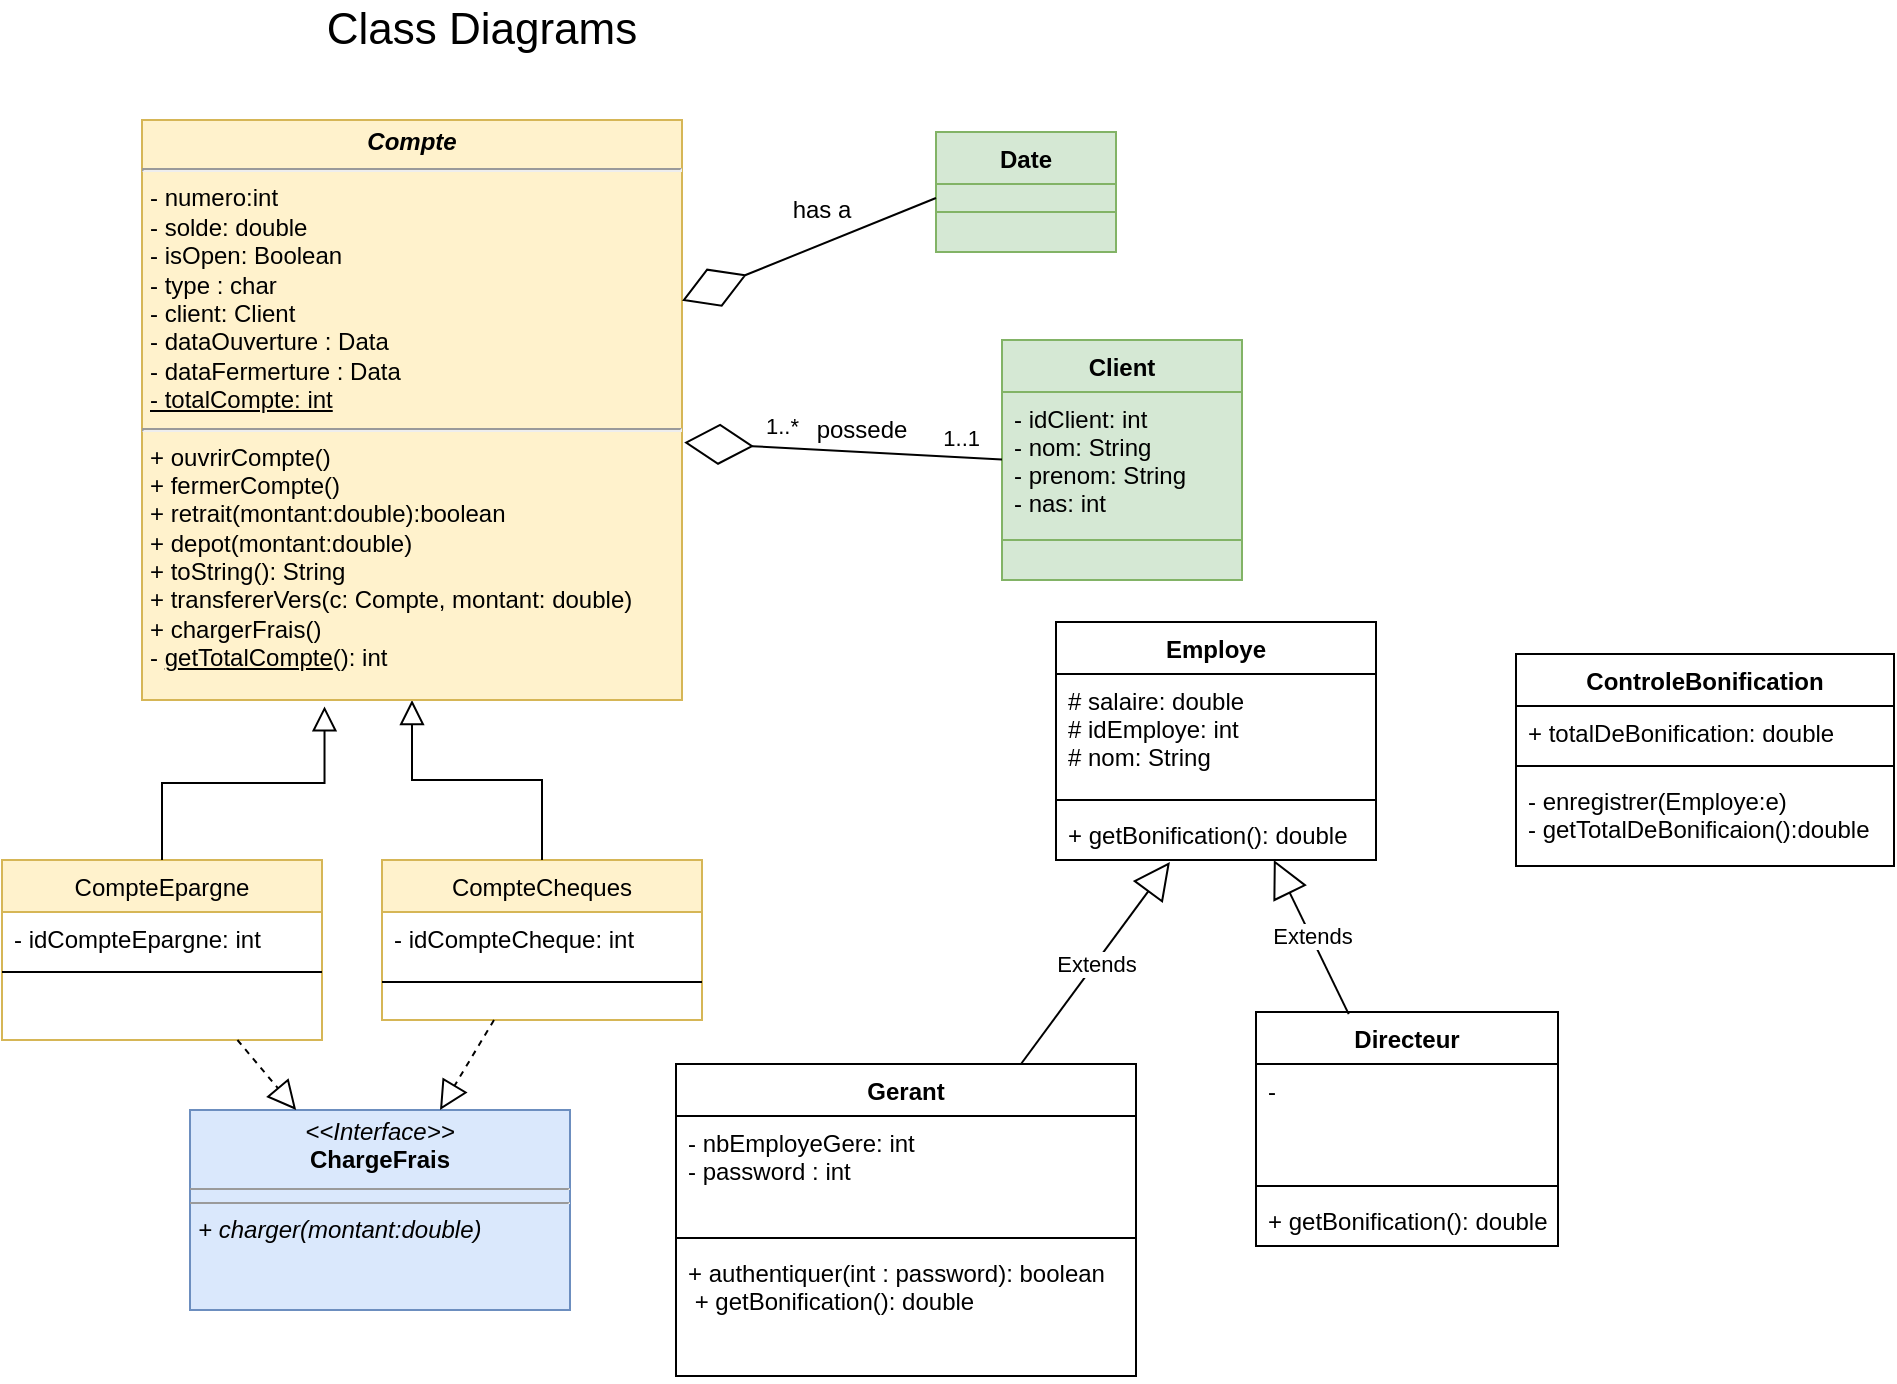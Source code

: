 <mxfile version="20.3.6" type="github">
  <diagram id="C5RBs43oDa-KdzZeNtuy" name="Page-1">
    <mxGraphModel dx="2361" dy="851" grid="0" gridSize="10" guides="1" tooltips="1" connect="1" arrows="1" fold="1" page="1" pageScale="1" pageWidth="3300" pageHeight="4681" background="none" math="0" shadow="0">
      <root>
        <mxCell id="WIyWlLk6GJQsqaUBKTNV-0" />
        <mxCell id="WIyWlLk6GJQsqaUBKTNV-1" parent="WIyWlLk6GJQsqaUBKTNV-0" />
        <mxCell id="zkfFHV4jXpPFQw0GAbJ--6" value="CompteEpargne" style="swimlane;fontStyle=0;align=center;verticalAlign=top;childLayout=stackLayout;horizontal=1;startSize=26;horizontalStack=0;resizeParent=1;resizeLast=0;collapsible=1;marginBottom=0;rounded=0;shadow=0;strokeWidth=1;fillColor=#fff2cc;strokeColor=#d6b656;" parent="WIyWlLk6GJQsqaUBKTNV-1" vertex="1">
          <mxGeometry x="350" y="490" width="160" height="90" as="geometry">
            <mxRectangle x="130" y="380" width="160" height="26" as="alternateBounds" />
          </mxGeometry>
        </mxCell>
        <mxCell id="zkfFHV4jXpPFQw0GAbJ--7" value="- idCompteEpargne: int" style="text;align=left;verticalAlign=top;spacingLeft=4;spacingRight=4;overflow=hidden;rotatable=0;points=[[0,0.5],[1,0.5]];portConstraint=eastwest;rounded=0;" parent="zkfFHV4jXpPFQw0GAbJ--6" vertex="1">
          <mxGeometry y="26" width="160" height="26" as="geometry" />
        </mxCell>
        <mxCell id="zkfFHV4jXpPFQw0GAbJ--9" value="" style="line;html=1;strokeWidth=1;align=left;verticalAlign=middle;spacingTop=-1;spacingLeft=3;spacingRight=3;rotatable=0;labelPosition=right;points=[];portConstraint=eastwest;rounded=0;" parent="zkfFHV4jXpPFQw0GAbJ--6" vertex="1">
          <mxGeometry y="52" width="160" height="8" as="geometry" />
        </mxCell>
        <mxCell id="zkfFHV4jXpPFQw0GAbJ--12" value="" style="endArrow=block;endSize=10;endFill=0;shadow=0;strokeWidth=1;rounded=0;edgeStyle=elbowEdgeStyle;elbow=vertical;entryX=0.338;entryY=1.011;entryDx=0;entryDy=0;entryPerimeter=0;" parent="WIyWlLk6GJQsqaUBKTNV-1" source="zkfFHV4jXpPFQw0GAbJ--6" target="_MTWqf9SRNEw3pyUUmgT-0" edge="1">
          <mxGeometry width="160" relative="1" as="geometry">
            <mxPoint x="380" y="323" as="sourcePoint" />
            <mxPoint x="380" y="323" as="targetPoint" />
          </mxGeometry>
        </mxCell>
        <mxCell id="zkfFHV4jXpPFQw0GAbJ--13" value="CompteCheques" style="swimlane;fontStyle=0;align=center;verticalAlign=top;childLayout=stackLayout;horizontal=1;startSize=26;horizontalStack=0;resizeParent=1;resizeLast=0;collapsible=1;marginBottom=0;rounded=0;shadow=0;strokeWidth=1;fillColor=#fff2cc;strokeColor=#d6b656;" parent="WIyWlLk6GJQsqaUBKTNV-1" vertex="1">
          <mxGeometry x="540" y="490" width="160" height="80" as="geometry">
            <mxRectangle x="340" y="380" width="170" height="26" as="alternateBounds" />
          </mxGeometry>
        </mxCell>
        <mxCell id="pECvpRmc9OV7uY2iToRv-15" value="- idCompteCheque: int" style="text;strokeColor=none;fillColor=none;align=left;verticalAlign=top;spacingLeft=4;spacingRight=4;overflow=hidden;rotatable=0;points=[[0,0.5],[1,0.5]];portConstraint=eastwest;rounded=0;" parent="zkfFHV4jXpPFQw0GAbJ--13" vertex="1">
          <mxGeometry y="26" width="160" height="26" as="geometry" />
        </mxCell>
        <mxCell id="zkfFHV4jXpPFQw0GAbJ--15" value="" style="line;html=1;strokeWidth=1;align=left;verticalAlign=middle;spacingTop=-1;spacingLeft=3;spacingRight=3;rotatable=0;labelPosition=right;points=[];portConstraint=eastwest;rounded=0;" parent="zkfFHV4jXpPFQw0GAbJ--13" vertex="1">
          <mxGeometry y="52" width="160" height="18" as="geometry" />
        </mxCell>
        <mxCell id="zkfFHV4jXpPFQw0GAbJ--16" value="" style="endArrow=block;endSize=10;endFill=0;shadow=0;strokeWidth=1;rounded=0;edgeStyle=elbowEdgeStyle;elbow=vertical;" parent="WIyWlLk6GJQsqaUBKTNV-1" source="zkfFHV4jXpPFQw0GAbJ--13" target="_MTWqf9SRNEw3pyUUmgT-0" edge="1">
          <mxGeometry width="160" relative="1" as="geometry">
            <mxPoint x="390" y="493" as="sourcePoint" />
            <mxPoint x="490" y="391" as="targetPoint" />
          </mxGeometry>
        </mxCell>
        <mxCell id="_MTWqf9SRNEw3pyUUmgT-0" value="&lt;p style=&quot;margin: 4px 0px 0px; text-align: center; font-size: 12px;&quot;&gt;&lt;i style=&quot;font-size: 12px;&quot;&gt;&lt;b style=&quot;font-size: 12px;&quot;&gt;Compte&lt;/b&gt;&lt;/i&gt;&lt;/p&gt;&lt;hr style=&quot;font-size: 12px;&quot;&gt;&lt;p style=&quot;margin: 0px 0px 0px 4px; font-size: 12px;&quot;&gt;&lt;span style=&quot;font-size: 12px;&quot;&gt;&lt;span style=&quot;font-size: 12px;&quot;&gt;- numero:int&lt;/span&gt;&lt;/span&gt;&lt;/p&gt;&lt;p style=&quot;margin: 0px 0px 0px 4px; font-size: 12px;&quot;&gt;&lt;span style=&quot;font-size: 12px;&quot;&gt;&lt;span style=&quot;font-size: 12px;&quot;&gt;- solde: double&lt;/span&gt;&lt;/span&gt;&lt;/p&gt;&lt;p style=&quot;margin: 0px 0px 0px 4px; font-size: 12px;&quot;&gt;&lt;span style=&quot;font-size: 12px;&quot;&gt;&lt;span style=&quot;font-size: 12px;&quot;&gt;- isOpen: Boolean&lt;/span&gt;&lt;/span&gt;&lt;/p&gt;&lt;p style=&quot;margin: 0px 0px 0px 4px; font-size: 12px;&quot;&gt;&lt;span style=&quot;font-size: 12px;&quot;&gt;&lt;span style=&quot;font-size: 12px;&quot;&gt;- type : char&lt;/span&gt;&lt;/span&gt;&lt;/p&gt;&lt;p style=&quot;margin: 0px 0px 0px 4px; font-size: 12px;&quot;&gt;- client: Client&lt;/p&gt;&lt;p style=&quot;margin: 0px 0px 0px 4px; font-size: 12px;&quot;&gt;- dataOuverture : Data&lt;/p&gt;&lt;p style=&quot;margin: 0px 0px 0px 4px; font-size: 12px;&quot;&gt;- dataFermerture : Data&lt;/p&gt;&lt;p style=&quot;margin: 0px 0px 0px 4px; font-size: 12px;&quot;&gt;&lt;u&gt;- totalCompte: int&lt;/u&gt;&lt;br&gt;&lt;span style=&quot;font-size: 12px;&quot;&gt;&lt;span style=&quot;font-size: 12px;&quot;&gt;&lt;/span&gt;&lt;/span&gt;&lt;span style=&quot;font-size: 12px;&quot;&gt;&lt;span style=&quot;font-size: 12px;&quot;&gt;&lt;/span&gt;&lt;/span&gt;&lt;/p&gt;&lt;p style=&quot;margin: 0px 0px 0px 4px; font-size: 12px;&quot;&gt;&lt;/p&gt;&lt;hr style=&quot;font-size: 12px;&quot;&gt;&lt;p style=&quot;margin: 0px 0px 0px 4px; font-size: 12px;&quot;&gt;+ ouvrirCompte()&lt;br style=&quot;font-size: 12px;&quot;&gt;&lt;/p&gt;&lt;p style=&quot;margin: 0px 0px 0px 4px; font-size: 12px;&quot;&gt;+ fermerCompte()&lt;br style=&quot;font-size: 12px;&quot;&gt;&lt;/p&gt;&lt;p style=&quot;margin: 0px 0px 0px 4px; font-size: 12px;&quot;&gt;+ retrait(montant:double):boolean&lt;/p&gt;&lt;p style=&quot;margin: 0px 0px 0px 4px; font-size: 12px;&quot;&gt;+ depot(montant:double)&lt;br style=&quot;font-size: 12px;&quot;&gt;&lt;/p&gt;&lt;p style=&quot;margin: 0px 0px 0px 4px; font-size: 12px;&quot;&gt;+ toString(): String&lt;/p&gt;&lt;p style=&quot;margin: 0px 0px 0px 4px; font-size: 12px;&quot;&gt;&lt;/p&gt;&lt;p style=&quot;margin: 0px 0px 0px 4px; font-size: 12px;&quot;&gt;+ transfererVers(c: Compte, montant: double)&lt;br style=&quot;font-size: 12px;&quot;&gt;&lt;/p&gt;&lt;p style=&quot;margin: 0px 0px 0px 4px; font-size: 12px;&quot; align=&quot;left&quot;&gt;+ chargerFrais()&lt;/p&gt;&lt;p style=&quot;margin: 0px 0px 0px 4px; font-size: 12px;&quot; align=&quot;left&quot;&gt;- &lt;u&gt;getTotalCompte&lt;/u&gt;(): int&lt;br style=&quot;font-size: 12px;&quot;&gt;&lt;/p&gt;&lt;p style=&quot;margin: 0px 0px 0px 4px; font-size: 12px;&quot;&gt;&lt;/p&gt;&lt;p style=&quot;margin: 0px 0px 0px 4px; font-size: 12px;&quot;&gt;&lt;/p&gt;&lt;p style=&quot;margin: 0px 0px 0px 4px; font-size: 12px;&quot;&gt;&lt;/p&gt;&lt;p style=&quot;margin: 0px 0px 0px 4px; font-size: 12px;&quot;&gt;&lt;/p&gt;&lt;p style=&quot;margin: 0px 0px 0px 4px; font-size: 12px;&quot;&gt;&lt;/p&gt;" style="verticalAlign=top;align=left;overflow=fill;fontSize=12;fontFamily=Helvetica;html=1;fillColor=#fff2cc;strokeColor=#d6b656;rounded=0;" parent="WIyWlLk6GJQsqaUBKTNV-1" vertex="1">
          <mxGeometry x="420" y="120" width="270" height="290" as="geometry" />
        </mxCell>
        <mxCell id="pECvpRmc9OV7uY2iToRv-0" value="Client" style="swimlane;fontStyle=1;align=center;verticalAlign=top;childLayout=stackLayout;horizontal=1;startSize=26;horizontalStack=0;resizeParent=1;resizeParentMax=0;resizeLast=0;collapsible=1;marginBottom=0;fillColor=#d5e8d4;strokeColor=#82b366;rounded=0;" parent="WIyWlLk6GJQsqaUBKTNV-1" vertex="1">
          <mxGeometry x="850" y="230" width="120" height="120" as="geometry" />
        </mxCell>
        <mxCell id="pECvpRmc9OV7uY2iToRv-1" value="- idClient: int&#xa;- nom: String&#xa;- prenom: String&#xa;- nas: int" style="text;strokeColor=#82b366;fillColor=#d5e8d4;align=left;verticalAlign=top;spacingLeft=4;spacingRight=4;overflow=hidden;rotatable=0;points=[[0,0.5],[1,0.5]];portConstraint=eastwest;rounded=0;" parent="pECvpRmc9OV7uY2iToRv-0" vertex="1">
          <mxGeometry y="26" width="120" height="74" as="geometry" />
        </mxCell>
        <mxCell id="pECvpRmc9OV7uY2iToRv-2" value="" style="line;strokeWidth=1;fillColor=none;align=left;verticalAlign=middle;spacingTop=-1;spacingLeft=3;spacingRight=3;rotatable=0;labelPosition=right;points=[];portConstraint=eastwest;strokeColor=inherit;rounded=0;" parent="pECvpRmc9OV7uY2iToRv-0" vertex="1">
          <mxGeometry y="100" width="120" as="geometry" />
        </mxCell>
        <mxCell id="pECvpRmc9OV7uY2iToRv-3" value="" style="text;strokeColor=#82b366;fillColor=#d5e8d4;align=left;verticalAlign=top;spacingLeft=4;spacingRight=4;overflow=hidden;rotatable=0;points=[[0,0.5],[1,0.5]];portConstraint=eastwest;rounded=0;" parent="pECvpRmc9OV7uY2iToRv-0" vertex="1">
          <mxGeometry y="100" width="120" height="20" as="geometry" />
        </mxCell>
        <mxCell id="pECvpRmc9OV7uY2iToRv-19" value="" style="endArrow=none;html=1;rounded=0;strokeColor=default;targetPerimeterSpacing=0;startArrow=diamondThin;startFill=0;exitX=1.004;exitY=0.556;exitDx=0;exitDy=0;exitPerimeter=0;strokeWidth=1;sourcePerimeterSpacing=0;endSize=0;startSize=32;jumpSize=12;" parent="WIyWlLk6GJQsqaUBKTNV-1" source="_MTWqf9SRNEw3pyUUmgT-0" target="pECvpRmc9OV7uY2iToRv-1" edge="1">
          <mxGeometry relative="1" as="geometry">
            <mxPoint x="760" y="450" as="sourcePoint" />
            <mxPoint x="920" y="450" as="targetPoint" />
          </mxGeometry>
        </mxCell>
        <mxCell id="pECvpRmc9OV7uY2iToRv-20" value="1..*" style="edgeLabel;resizable=0;html=1;align=left;verticalAlign=bottom;rounded=0;" parent="pECvpRmc9OV7uY2iToRv-19" connectable="0" vertex="1">
          <mxGeometry x="-1" relative="1" as="geometry">
            <mxPoint x="39" as="offset" />
          </mxGeometry>
        </mxCell>
        <mxCell id="pECvpRmc9OV7uY2iToRv-21" value="1..1" style="edgeLabel;resizable=0;html=1;align=right;verticalAlign=bottom;rounded=0;" parent="pECvpRmc9OV7uY2iToRv-19" connectable="0" vertex="1">
          <mxGeometry x="1" relative="1" as="geometry">
            <mxPoint x="-10" y="-2" as="offset" />
          </mxGeometry>
        </mxCell>
        <mxCell id="pECvpRmc9OV7uY2iToRv-28" value="Class Diagrams " style="text;html=1;strokeColor=none;fillColor=none;align=center;verticalAlign=middle;whiteSpace=wrap;rounded=0;fontSize=22;" parent="WIyWlLk6GJQsqaUBKTNV-1" vertex="1">
          <mxGeometry x="460" y="60" width="260" height="30" as="geometry" />
        </mxCell>
        <mxCell id="pECvpRmc9OV7uY2iToRv-29" value="&lt;p style=&quot;margin:0px;margin-top:4px;text-align:center;&quot;&gt;&lt;i&gt;&amp;lt;&amp;lt;Interface&amp;gt;&amp;gt;&lt;/i&gt;&lt;br&gt;&lt;b&gt;ChargeFrais&lt;/b&gt;&lt;br&gt;&lt;/p&gt;&lt;hr size=&quot;1&quot;&gt;&lt;hr size=&quot;1&quot;&gt;&lt;p style=&quot;margin:0px;margin-left:4px;&quot;&gt;&lt;i&gt;+ charger(montant:double)&lt;/i&gt;&lt;br&gt;&lt;/p&gt;" style="verticalAlign=top;align=left;overflow=fill;fontSize=12;fontFamily=Helvetica;html=1;fillColor=#dae8fc;strokeColor=#6c8ebf;rounded=0;" parent="WIyWlLk6GJQsqaUBKTNV-1" vertex="1">
          <mxGeometry x="444" y="615" width="190" height="100" as="geometry" />
        </mxCell>
        <mxCell id="tIRZPz9EGQbJcuFpF7wk-0" value="" style="endArrow=block;dashed=1;endFill=0;endSize=12;html=1;rounded=0;fontSize=17;" parent="WIyWlLk6GJQsqaUBKTNV-1" source="zkfFHV4jXpPFQw0GAbJ--6" target="pECvpRmc9OV7uY2iToRv-29" edge="1">
          <mxGeometry width="160" relative="1" as="geometry">
            <mxPoint x="410" y="570" as="sourcePoint" />
            <mxPoint x="580" y="680" as="targetPoint" />
          </mxGeometry>
        </mxCell>
        <mxCell id="tIRZPz9EGQbJcuFpF7wk-3" value="" style="endArrow=block;dashed=1;endFill=0;endSize=12;html=1;rounded=0;fontSize=17;" parent="WIyWlLk6GJQsqaUBKTNV-1" source="zkfFHV4jXpPFQw0GAbJ--13" target="pECvpRmc9OV7uY2iToRv-29" edge="1">
          <mxGeometry width="160" relative="1" as="geometry">
            <mxPoint x="550" y="460" as="sourcePoint" />
            <mxPoint x="710" y="460" as="targetPoint" />
          </mxGeometry>
        </mxCell>
        <mxCell id="WQve7_qLcdy3MelpXawW-0" value="possede" style="text;html=1;strokeColor=none;fillColor=none;align=center;verticalAlign=middle;whiteSpace=wrap;rounded=0;" parent="WIyWlLk6GJQsqaUBKTNV-1" vertex="1">
          <mxGeometry x="750" y="260" width="60" height="30" as="geometry" />
        </mxCell>
        <mxCell id="srGTJiaeJ7g3VGIv4hep-0" value="Date" style="swimlane;fontStyle=1;align=center;verticalAlign=top;childLayout=stackLayout;horizontal=1;startSize=26;horizontalStack=0;resizeParent=1;resizeParentMax=0;resizeLast=0;collapsible=1;marginBottom=0;fillColor=#d5e8d4;strokeColor=#82b366;rounded=0;" parent="WIyWlLk6GJQsqaUBKTNV-1" vertex="1">
          <mxGeometry x="817" y="126" width="90" height="60" as="geometry" />
        </mxCell>
        <mxCell id="srGTJiaeJ7g3VGIv4hep-1" value="" style="text;strokeColor=#82b366;fillColor=#d5e8d4;align=left;verticalAlign=top;spacingLeft=4;spacingRight=4;overflow=hidden;rotatable=0;points=[[0,0.5],[1,0.5]];portConstraint=eastwest;rounded=0;" parent="srGTJiaeJ7g3VGIv4hep-0" vertex="1">
          <mxGeometry y="26" width="90" height="14" as="geometry" />
        </mxCell>
        <mxCell id="srGTJiaeJ7g3VGIv4hep-2" value="" style="line;strokeWidth=1;fillColor=none;align=left;verticalAlign=middle;spacingTop=-1;spacingLeft=3;spacingRight=3;rotatable=0;labelPosition=right;points=[];portConstraint=eastwest;strokeColor=inherit;rounded=0;" parent="srGTJiaeJ7g3VGIv4hep-0" vertex="1">
          <mxGeometry y="40" width="90" as="geometry" />
        </mxCell>
        <mxCell id="srGTJiaeJ7g3VGIv4hep-3" value="" style="text;strokeColor=#82b366;fillColor=#d5e8d4;align=left;verticalAlign=top;spacingLeft=4;spacingRight=4;overflow=hidden;rotatable=0;points=[[0,0.5],[1,0.5]];portConstraint=eastwest;rounded=0;" parent="srGTJiaeJ7g3VGIv4hep-0" vertex="1">
          <mxGeometry y="40" width="90" height="20" as="geometry" />
        </mxCell>
        <mxCell id="srGTJiaeJ7g3VGIv4hep-9" value="" style="endArrow=none;html=1;rounded=0;strokeColor=default;targetPerimeterSpacing=0;startArrow=diamondThin;startFill=0;strokeWidth=1;sourcePerimeterSpacing=0;endSize=0;startSize=32;jumpSize=12;entryX=0;entryY=0.5;entryDx=0;entryDy=0;" parent="WIyWlLk6GJQsqaUBKTNV-1" source="_MTWqf9SRNEw3pyUUmgT-0" target="srGTJiaeJ7g3VGIv4hep-1" edge="1">
          <mxGeometry relative="1" as="geometry">
            <mxPoint x="681.04" y="160.12" as="sourcePoint" />
            <mxPoint x="850" y="162.245" as="targetPoint" />
          </mxGeometry>
        </mxCell>
        <mxCell id="srGTJiaeJ7g3VGIv4hep-12" value="has a" style="text;html=1;strokeColor=none;fillColor=none;align=center;verticalAlign=middle;whiteSpace=wrap;rounded=0;" parent="WIyWlLk6GJQsqaUBKTNV-1" vertex="1">
          <mxGeometry x="730" y="150" width="60" height="30" as="geometry" />
        </mxCell>
        <mxCell id="oI5EclTlJLPGz_hSnkvd-1" value="Employe" style="swimlane;fontStyle=1;align=center;verticalAlign=top;childLayout=stackLayout;horizontal=1;startSize=26;horizontalStack=0;resizeParent=1;resizeParentMax=0;resizeLast=0;collapsible=1;marginBottom=0;rounded=0;" parent="WIyWlLk6GJQsqaUBKTNV-1" vertex="1">
          <mxGeometry x="877" y="371" width="160" height="119" as="geometry" />
        </mxCell>
        <mxCell id="oI5EclTlJLPGz_hSnkvd-2" value="# salaire: double&#xa;# idEmploye: int&#xa;# nom: String&#xa;&#xa;" style="text;strokeColor=none;fillColor=none;align=left;verticalAlign=top;spacingLeft=4;spacingRight=4;overflow=hidden;rotatable=0;points=[[0,0.5],[1,0.5]];portConstraint=eastwest;rounded=0;" parent="oI5EclTlJLPGz_hSnkvd-1" vertex="1">
          <mxGeometry y="26" width="160" height="59" as="geometry" />
        </mxCell>
        <mxCell id="oI5EclTlJLPGz_hSnkvd-3" value="" style="line;strokeWidth=1;fillColor=none;align=left;verticalAlign=middle;spacingTop=-1;spacingLeft=3;spacingRight=3;rotatable=0;labelPosition=right;points=[];portConstraint=eastwest;strokeColor=inherit;rounded=0;" parent="oI5EclTlJLPGz_hSnkvd-1" vertex="1">
          <mxGeometry y="85" width="160" height="8" as="geometry" />
        </mxCell>
        <mxCell id="oI5EclTlJLPGz_hSnkvd-4" value="+ getBonification(): double" style="text;strokeColor=none;fillColor=none;align=left;verticalAlign=top;spacingLeft=4;spacingRight=4;overflow=hidden;rotatable=0;points=[[0,0.5],[1,0.5]];portConstraint=eastwest;rounded=0;" parent="oI5EclTlJLPGz_hSnkvd-1" vertex="1">
          <mxGeometry y="93" width="160" height="26" as="geometry" />
        </mxCell>
        <mxCell id="oI5EclTlJLPGz_hSnkvd-5" value="Gerant" style="swimlane;fontStyle=1;align=center;verticalAlign=top;childLayout=stackLayout;horizontal=1;startSize=26;horizontalStack=0;resizeParent=1;resizeParentMax=0;resizeLast=0;collapsible=1;marginBottom=0;rounded=0;" parent="WIyWlLk6GJQsqaUBKTNV-1" vertex="1">
          <mxGeometry x="687" y="592" width="230" height="156" as="geometry" />
        </mxCell>
        <mxCell id="oI5EclTlJLPGz_hSnkvd-6" value="- nbEmployeGere: int&#xa;- password : int" style="text;strokeColor=none;fillColor=none;align=left;verticalAlign=top;spacingLeft=4;spacingRight=4;overflow=hidden;rotatable=0;points=[[0,0.5],[1,0.5]];portConstraint=eastwest;rounded=0;" parent="oI5EclTlJLPGz_hSnkvd-5" vertex="1">
          <mxGeometry y="26" width="230" height="57" as="geometry" />
        </mxCell>
        <mxCell id="oI5EclTlJLPGz_hSnkvd-7" value="" style="line;strokeWidth=1;fillColor=none;align=left;verticalAlign=middle;spacingTop=-1;spacingLeft=3;spacingRight=3;rotatable=0;labelPosition=right;points=[];portConstraint=eastwest;strokeColor=inherit;rounded=0;" parent="oI5EclTlJLPGz_hSnkvd-5" vertex="1">
          <mxGeometry y="83" width="230" height="8" as="geometry" />
        </mxCell>
        <mxCell id="oI5EclTlJLPGz_hSnkvd-8" value="+ authentiquer(int : password): boolean&#xa; + getBonification(): double" style="text;strokeColor=none;fillColor=none;align=left;verticalAlign=top;spacingLeft=4;spacingRight=4;overflow=hidden;rotatable=0;points=[[0,0.5],[1,0.5]];portConstraint=eastwest;rounded=0;" parent="oI5EclTlJLPGz_hSnkvd-5" vertex="1">
          <mxGeometry y="91" width="230" height="65" as="geometry" />
        </mxCell>
        <mxCell id="iXgDufZfbtYUQQzkWref-0" value="Extends" style="endArrow=block;endSize=16;endFill=0;html=1;rounded=0;entryX=0.356;entryY=1.038;entryDx=0;entryDy=0;entryPerimeter=0;" parent="WIyWlLk6GJQsqaUBKTNV-1" source="oI5EclTlJLPGz_hSnkvd-5" target="oI5EclTlJLPGz_hSnkvd-4" edge="1">
          <mxGeometry width="160" relative="1" as="geometry">
            <mxPoint x="823" y="701" as="sourcePoint" />
            <mxPoint x="983" y="701" as="targetPoint" />
          </mxGeometry>
        </mxCell>
        <mxCell id="iXgDufZfbtYUQQzkWref-1" value="Directeur" style="swimlane;fontStyle=1;align=center;verticalAlign=top;childLayout=stackLayout;horizontal=1;startSize=26;horizontalStack=0;resizeParent=1;resizeParentMax=0;resizeLast=0;collapsible=1;marginBottom=0;rounded=0;" parent="WIyWlLk6GJQsqaUBKTNV-1" vertex="1">
          <mxGeometry x="977" y="566" width="151" height="117" as="geometry" />
        </mxCell>
        <mxCell id="iXgDufZfbtYUQQzkWref-2" value="-" style="text;strokeColor=none;fillColor=none;align=left;verticalAlign=top;spacingLeft=4;spacingRight=4;overflow=hidden;rotatable=0;points=[[0,0.5],[1,0.5]];portConstraint=eastwest;rounded=0;" parent="iXgDufZfbtYUQQzkWref-1" vertex="1">
          <mxGeometry y="26" width="151" height="57" as="geometry" />
        </mxCell>
        <mxCell id="iXgDufZfbtYUQQzkWref-3" value="" style="line;strokeWidth=1;fillColor=none;align=left;verticalAlign=middle;spacingTop=-1;spacingLeft=3;spacingRight=3;rotatable=0;labelPosition=right;points=[];portConstraint=eastwest;strokeColor=inherit;rounded=0;" parent="iXgDufZfbtYUQQzkWref-1" vertex="1">
          <mxGeometry y="83" width="151" height="8" as="geometry" />
        </mxCell>
        <mxCell id="iXgDufZfbtYUQQzkWref-4" value="+ getBonification(): double" style="text;strokeColor=none;fillColor=none;align=left;verticalAlign=top;spacingLeft=4;spacingRight=4;overflow=hidden;rotatable=0;points=[[0,0.5],[1,0.5]];portConstraint=eastwest;rounded=0;" parent="iXgDufZfbtYUQQzkWref-1" vertex="1">
          <mxGeometry y="91" width="151" height="26" as="geometry" />
        </mxCell>
        <mxCell id="iXgDufZfbtYUQQzkWref-5" value="Extends" style="endArrow=block;endSize=16;endFill=0;html=1;rounded=0;exitX=0.307;exitY=0.009;exitDx=0;exitDy=0;exitPerimeter=0;" parent="WIyWlLk6GJQsqaUBKTNV-1" source="iXgDufZfbtYUQQzkWref-1" target="oI5EclTlJLPGz_hSnkvd-1" edge="1">
          <mxGeometry width="160" relative="1" as="geometry">
            <mxPoint x="1183.004" y="462.01" as="sourcePoint" />
            <mxPoint x="1183.55" y="384.998" as="targetPoint" />
          </mxGeometry>
        </mxCell>
        <mxCell id="_xI-18QfQPP1BsR7W9NX-0" value="ControleBonification&#xa;" style="swimlane;fontStyle=1;align=center;verticalAlign=top;childLayout=stackLayout;horizontal=1;startSize=26;horizontalStack=0;resizeParent=1;resizeParentMax=0;resizeLast=0;collapsible=1;marginBottom=0;" parent="WIyWlLk6GJQsqaUBKTNV-1" vertex="1">
          <mxGeometry x="1107" y="387" width="189" height="106" as="geometry" />
        </mxCell>
        <mxCell id="_xI-18QfQPP1BsR7W9NX-1" value="+ totalDeBonification: double" style="text;strokeColor=none;fillColor=none;align=left;verticalAlign=top;spacingLeft=4;spacingRight=4;overflow=hidden;rotatable=0;points=[[0,0.5],[1,0.5]];portConstraint=eastwest;" parent="_xI-18QfQPP1BsR7W9NX-0" vertex="1">
          <mxGeometry y="26" width="189" height="26" as="geometry" />
        </mxCell>
        <mxCell id="_xI-18QfQPP1BsR7W9NX-2" value="" style="line;strokeWidth=1;fillColor=none;align=left;verticalAlign=middle;spacingTop=-1;spacingLeft=3;spacingRight=3;rotatable=0;labelPosition=right;points=[];portConstraint=eastwest;strokeColor=inherit;" parent="_xI-18QfQPP1BsR7W9NX-0" vertex="1">
          <mxGeometry y="52" width="189" height="8" as="geometry" />
        </mxCell>
        <mxCell id="_xI-18QfQPP1BsR7W9NX-3" value="- enregistrer(Employe:e)&#xa;- getTotalDeBonificaion():double" style="text;strokeColor=none;fillColor=none;align=left;verticalAlign=top;spacingLeft=4;spacingRight=4;overflow=hidden;rotatable=0;points=[[0,0.5],[1,0.5]];portConstraint=eastwest;" parent="_xI-18QfQPP1BsR7W9NX-0" vertex="1">
          <mxGeometry y="60" width="189" height="46" as="geometry" />
        </mxCell>
      </root>
    </mxGraphModel>
  </diagram>
</mxfile>
